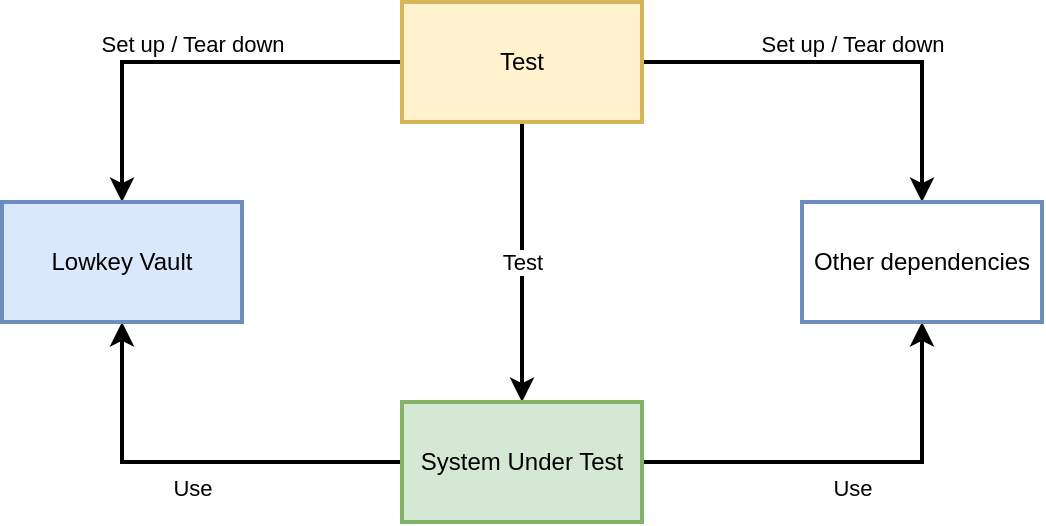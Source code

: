 <mxfile version="13.9.9" type="device" pages="2"><diagram id="pdpwnQvMR_QOl8mFBGsl" name="Test-components"><mxGraphModel dx="1086" dy="816" grid="1" gridSize="10" guides="1" tooltips="1" connect="1" arrows="1" fold="1" page="1" pageScale="1" pageWidth="850" pageHeight="1100" math="0" shadow="0"><root><mxCell id="0"/><mxCell id="1" parent="0"/><mxCell id="6WECh4pzDzh6M1U5N9Bo-5" value="Set up / Tear down" style="edgeStyle=orthogonalEdgeStyle;rounded=0;orthogonalLoop=1;jettySize=auto;html=1;labelPosition=center;verticalLabelPosition=top;align=center;verticalAlign=bottom;strokeWidth=2;" parent="1" source="6WECh4pzDzh6M1U5N9Bo-1" target="6WECh4pzDzh6M1U5N9Bo-3" edge="1"><mxGeometry relative="1" as="geometry"/></mxCell><mxCell id="6WECh4pzDzh6M1U5N9Bo-6" value="Set up / Tear down" style="edgeStyle=orthogonalEdgeStyle;rounded=0;orthogonalLoop=1;jettySize=auto;html=1;labelPosition=center;verticalLabelPosition=top;align=center;verticalAlign=bottom;strokeWidth=2;" parent="1" source="6WECh4pzDzh6M1U5N9Bo-1" target="6WECh4pzDzh6M1U5N9Bo-4" edge="1"><mxGeometry relative="1" as="geometry"/></mxCell><mxCell id="6WECh4pzDzh6M1U5N9Bo-9" value="Test" style="edgeStyle=orthogonalEdgeStyle;rounded=0;orthogonalLoop=1;jettySize=auto;html=1;exitX=0.5;exitY=1;exitDx=0;exitDy=0;entryX=0.5;entryY=0;entryDx=0;entryDy=0;strokeWidth=2;" parent="1" source="6WECh4pzDzh6M1U5N9Bo-1" target="6WECh4pzDzh6M1U5N9Bo-2" edge="1"><mxGeometry relative="1" as="geometry"/></mxCell><mxCell id="6WECh4pzDzh6M1U5N9Bo-1" value="Test" style="rounded=0;whiteSpace=wrap;html=1;fillColor=#fff2cc;strokeColor=#d6b656;strokeWidth=2;" parent="1" vertex="1"><mxGeometry x="400" y="160" width="120" height="60" as="geometry"/></mxCell><mxCell id="6WECh4pzDzh6M1U5N9Bo-7" value="Use" style="edgeStyle=orthogonalEdgeStyle;rounded=0;orthogonalLoop=1;jettySize=auto;html=1;exitX=0;exitY=0.5;exitDx=0;exitDy=0;entryX=0.5;entryY=1;entryDx=0;entryDy=0;labelPosition=center;verticalLabelPosition=bottom;align=center;verticalAlign=top;strokeWidth=2;" parent="1" source="6WECh4pzDzh6M1U5N9Bo-2" target="6WECh4pzDzh6M1U5N9Bo-3" edge="1"><mxGeometry relative="1" as="geometry"/></mxCell><mxCell id="6WECh4pzDzh6M1U5N9Bo-8" value="Use" style="edgeStyle=orthogonalEdgeStyle;rounded=0;orthogonalLoop=1;jettySize=auto;html=1;exitX=1;exitY=0.5;exitDx=0;exitDy=0;entryX=0.5;entryY=1;entryDx=0;entryDy=0;labelPosition=center;verticalLabelPosition=bottom;align=center;verticalAlign=top;strokeWidth=2;" parent="1" source="6WECh4pzDzh6M1U5N9Bo-2" target="6WECh4pzDzh6M1U5N9Bo-4" edge="1"><mxGeometry relative="1" as="geometry"/></mxCell><mxCell id="6WECh4pzDzh6M1U5N9Bo-2" value="System Under Test" style="rounded=0;whiteSpace=wrap;html=1;fillColor=#d5e8d4;strokeColor=#82b366;strokeWidth=2;" parent="1" vertex="1"><mxGeometry x="400" y="360" width="120" height="60" as="geometry"/></mxCell><mxCell id="6WECh4pzDzh6M1U5N9Bo-3" value="Lowkey Vault" style="rounded=0;whiteSpace=wrap;html=1;fillColor=#dae8fc;strokeColor=#6c8ebf;strokeWidth=2;" parent="1" vertex="1"><mxGeometry x="200" y="260" width="120" height="60" as="geometry"/></mxCell><mxCell id="6WECh4pzDzh6M1U5N9Bo-4" value="Other dependencies" style="rounded=0;whiteSpace=wrap;html=1;strokeColor=#6c8ebf;fillColor=#FFFFFF;strokeWidth=2;" parent="1" vertex="1"><mxGeometry x="600" y="260" width="120" height="60" as="geometry"/></mxCell></root></mxGraphModel></diagram><diagram id="VXF6voQBgiA1uuR1PEu8" name="Classes"><mxGraphModel dx="1936" dy="1916" grid="1" gridSize="10" guides="1" tooltips="1" connect="1" arrows="1" fold="1" page="1" pageScale="1" pageWidth="850" pageHeight="1100" math="0" shadow="0"><root><mxCell id="6bAFUxyPQKL7cPSSchZI-0"/><mxCell id="6bAFUxyPQKL7cPSSchZI-1" parent="6bAFUxyPQKL7cPSSchZI-0"/><mxCell id="SvXKUbzcDxlPWNMW-9Xq-18" value="" style="rounded=0;whiteSpace=wrap;html=1;fontColor=#222222;strokeColor=none;" parent="6bAFUxyPQKL7cPSSchZI-1" vertex="1"><mxGeometry x="-120" y="-280" width="1140" height="1760" as="geometry"/></mxCell><mxCell id="6bAFUxyPQKL7cPSSchZI-23" value="&lt;p style=&quot;margin: 0px ; margin-top: 4px ; text-align: center&quot;&gt;&lt;b&gt;VaultService&lt;/b&gt;&lt;/p&gt;&lt;hr size=&quot;1&quot;&gt;&lt;div style=&quot;height: 2px&quot;&gt;&lt;/div&gt;" style="verticalAlign=top;align=left;overflow=fill;fontSize=12;fontFamily=Helvetica;html=1;strokeWidth=2;fillColor=#FFFFFF;strokeColor=#222222;fontColor=#222222;" parent="6bAFUxyPQKL7cPSSchZI-1" vertex="1"><mxGeometry x="350" y="550" width="195" height="60" as="geometry"/></mxCell><mxCell id="6bAFUxyPQKL7cPSSchZI-29" value="1" style="edgeStyle=orthogonalEdgeStyle;rounded=0;orthogonalLoop=1;jettySize=auto;html=1;exitX=0.25;exitY=1;exitDx=0;exitDy=0;strokeWidth=2;startArrow=diamondThin;startFill=1;endArrow=none;endFill=0;labelPosition=right;verticalLabelPosition=top;align=left;verticalAlign=bottom;strokeColor=#222222;fontColor=#222222;" parent="6bAFUxyPQKL7cPSSchZI-1" source="6bAFUxyPQKL7cPSSchZI-24" target="6bAFUxyPQKL7cPSSchZI-26" edge="1"><mxGeometry x="1" relative="1" as="geometry"><mxPoint as="offset"/></mxGeometry></mxCell><mxCell id="6bAFUxyPQKL7cPSSchZI-24" value="&lt;p style=&quot;margin: 0px ; margin-top: 4px ; text-align: center&quot;&gt;&lt;b&gt;VaultFake&lt;/b&gt;&lt;/p&gt;&lt;hr size=&quot;1&quot;&gt;&lt;div style=&quot;height: 2px&quot;&gt;&lt;/div&gt;" style="verticalAlign=top;align=left;overflow=fill;fontSize=12;fontFamily=Helvetica;html=1;strokeWidth=2;fillColor=#FFFFFF;strokeColor=#222222;fontColor=#222222;" parent="6bAFUxyPQKL7cPSSchZI-1" vertex="1"><mxGeometry x="350" y="670" width="195" height="60" as="geometry"/></mxCell><mxCell id="6bAFUxyPQKL7cPSSchZI-25" value="&lt;p style=&quot;margin: 0px ; margin-top: 4px ; text-align: center&quot;&gt;&lt;b&gt;SecretVaultFake&lt;/b&gt;&lt;/p&gt;&lt;hr size=&quot;1&quot;&gt;&lt;div style=&quot;height: 2px&quot;&gt;&lt;/div&gt;" style="verticalAlign=top;align=left;overflow=fill;fontSize=12;fontFamily=Helvetica;html=1;strokeWidth=2;fillColor=#FFFFFF;strokeColor=#222222;fontColor=#222222;" parent="6bAFUxyPQKL7cPSSchZI-1" vertex="1"><mxGeometry x="350" y="790" width="195" height="60" as="geometry"/></mxCell><mxCell id="6bAFUxyPQKL7cPSSchZI-32" style="edgeStyle=orthogonalEdgeStyle;rounded=0;orthogonalLoop=1;jettySize=auto;html=1;exitX=0.5;exitY=1;exitDx=0;exitDy=0;entryX=0.25;entryY=0;entryDx=0;entryDy=0;startArrow=none;startFill=0;endArrow=block;endFill=0;strokeWidth=2;strokeColor=#222222;fontColor=#222222;" parent="6bAFUxyPQKL7cPSSchZI-1" source="6bAFUxyPQKL7cPSSchZI-26" target="6bAFUxyPQKL7cPSSchZI-27" edge="1"><mxGeometry relative="1" as="geometry"/></mxCell><mxCell id="6bAFUxyPQKL7cPSSchZI-26" value="&lt;p style=&quot;margin: 0px ; margin-top: 4px ; text-align: center&quot;&gt;&lt;b&gt;KeyVaultFake&lt;/b&gt;&lt;/p&gt;&lt;hr size=&quot;1&quot;&gt;&lt;div style=&quot;height: 2px&quot;&gt;&lt;/div&gt;" style="verticalAlign=top;align=left;overflow=fill;fontSize=12;fontFamily=Helvetica;html=1;strokeWidth=2;fillColor=#FFFFFF;strokeColor=#222222;fontColor=#222222;" parent="6bAFUxyPQKL7cPSSchZI-1" vertex="1"><mxGeometry x="120" y="790" width="195" height="60" as="geometry"/></mxCell><mxCell id="6bAFUxyPQKL7cPSSchZI-36" value="2" style="edgeStyle=orthogonalEdgeStyle;rounded=0;orthogonalLoop=1;jettySize=auto;html=1;entryX=0.5;entryY=0;entryDx=0;entryDy=0;startArrow=diamondThin;startFill=1;endArrow=none;endFill=0;strokeWidth=2;labelPosition=right;verticalLabelPosition=top;align=left;verticalAlign=bottom;strokeColor=#222222;fontColor=#222222;" parent="6bAFUxyPQKL7cPSSchZI-1" source="6bAFUxyPQKL7cPSSchZI-27" target="6bAFUxyPQKL7cPSSchZI-35" edge="1"><mxGeometry x="1" relative="1" as="geometry"><mxPoint as="offset"/></mxGeometry></mxCell><mxCell id="6bAFUxyPQKL7cPSSchZI-27" value="&lt;p style=&quot;margin: 0px ; margin-top: 4px ; text-align: center&quot;&gt;&lt;b&gt;BaseVaultFake&lt;/b&gt;&lt;/p&gt;&lt;hr size=&quot;1&quot;&gt;&lt;div style=&quot;height: 2px&quot;&gt;&lt;/div&gt;" style="verticalAlign=top;align=left;overflow=fill;fontSize=12;fontFamily=Helvetica;html=1;strokeWidth=2;fillColor=#FFFFFF;strokeColor=#222222;fontColor=#222222;" parent="6bAFUxyPQKL7cPSSchZI-1" vertex="1"><mxGeometry x="350" y="910" width="195" height="60" as="geometry"/></mxCell><mxCell id="6bAFUxyPQKL7cPSSchZI-28" value="&lt;p style=&quot;margin: 0px ; margin-top: 4px ; text-align: center&quot;&gt;&lt;b&gt;CertificateVaultFake&lt;/b&gt;&lt;/p&gt;&lt;hr size=&quot;1&quot;&gt;&lt;div style=&quot;height: 2px&quot;&gt;&lt;/div&gt;" style="verticalAlign=top;align=left;overflow=fill;fontSize=12;fontFamily=Helvetica;html=1;strokeWidth=2;strokeColor=#222222;fontColor=#222222;" parent="6bAFUxyPQKL7cPSSchZI-1" vertex="1"><mxGeometry x="580" y="790" width="195" height="60" as="geometry"/></mxCell><mxCell id="6bAFUxyPQKL7cPSSchZI-30" value="1" style="edgeStyle=orthogonalEdgeStyle;rounded=0;orthogonalLoop=1;jettySize=auto;html=1;exitX=0.5;exitY=1;exitDx=0;exitDy=0;strokeWidth=2;startArrow=diamondThin;startFill=1;endArrow=none;endFill=0;labelPosition=right;verticalLabelPosition=top;align=left;verticalAlign=bottom;entryX=0.5;entryY=0;entryDx=0;entryDy=0;strokeColor=#222222;fontColor=#222222;" parent="6bAFUxyPQKL7cPSSchZI-1" source="6bAFUxyPQKL7cPSSchZI-24" target="6bAFUxyPQKL7cPSSchZI-25" edge="1"><mxGeometry x="1" relative="1" as="geometry"><mxPoint x="408.75" y="740" as="sourcePoint"/><mxPoint x="227.483" y="800" as="targetPoint"/><mxPoint as="offset"/></mxGeometry></mxCell><mxCell id="6bAFUxyPQKL7cPSSchZI-31" value="1" style="edgeStyle=orthogonalEdgeStyle;rounded=0;orthogonalLoop=1;jettySize=auto;html=1;exitX=0.75;exitY=1;exitDx=0;exitDy=0;strokeWidth=2;startArrow=diamondThin;startFill=1;endArrow=none;endFill=0;labelPosition=right;verticalLabelPosition=top;align=left;verticalAlign=bottom;entryX=0.5;entryY=0;entryDx=0;entryDy=0;strokeColor=#222222;fontColor=#222222;" parent="6bAFUxyPQKL7cPSSchZI-1" source="6bAFUxyPQKL7cPSSchZI-24" target="6bAFUxyPQKL7cPSSchZI-28" edge="1"><mxGeometry x="1" relative="1" as="geometry"><mxPoint x="457.5" y="740" as="sourcePoint"/><mxPoint x="457.5" y="800" as="targetPoint"/><mxPoint as="offset"/></mxGeometry></mxCell><mxCell id="6bAFUxyPQKL7cPSSchZI-33" style="edgeStyle=orthogonalEdgeStyle;rounded=0;orthogonalLoop=1;jettySize=auto;html=1;exitX=0.5;exitY=1;exitDx=0;exitDy=0;entryX=0.5;entryY=0;entryDx=0;entryDy=0;startArrow=none;startFill=0;endArrow=block;endFill=0;strokeWidth=2;strokeColor=#222222;fontColor=#222222;" parent="6bAFUxyPQKL7cPSSchZI-1" source="6bAFUxyPQKL7cPSSchZI-25" target="6bAFUxyPQKL7cPSSchZI-27" edge="1"><mxGeometry relative="1" as="geometry"><mxPoint x="227.5" y="860" as="sourcePoint"/><mxPoint x="408.75" y="920" as="targetPoint"/></mxGeometry></mxCell><mxCell id="6bAFUxyPQKL7cPSSchZI-34" style="edgeStyle=orthogonalEdgeStyle;rounded=0;orthogonalLoop=1;jettySize=auto;html=1;exitX=0.5;exitY=1;exitDx=0;exitDy=0;entryX=0.75;entryY=0;entryDx=0;entryDy=0;startArrow=none;startFill=0;endArrow=block;endFill=0;strokeWidth=2;strokeColor=#222222;fontColor=#222222;" parent="6bAFUxyPQKL7cPSSchZI-1" source="6bAFUxyPQKL7cPSSchZI-28" target="6bAFUxyPQKL7cPSSchZI-27" edge="1"><mxGeometry relative="1" as="geometry"><mxPoint x="457.5" y="860" as="sourcePoint"/><mxPoint x="457.5" y="920" as="targetPoint"/></mxGeometry></mxCell><mxCell id="6bAFUxyPQKL7cPSSchZI-35" value="&lt;p style=&quot;margin: 0px ; margin-top: 4px ; text-align: center&quot;&gt;&lt;b&gt;VersionedEntityMultiMap&lt;/b&gt;&lt;/p&gt;&lt;hr size=&quot;1&quot;&gt;&lt;div style=&quot;height: 2px&quot;&gt;&lt;/div&gt;" style="verticalAlign=top;align=left;overflow=fill;fontSize=12;fontFamily=Helvetica;html=1;strokeWidth=2;fillColor=#FFFFFF;strokeColor=#222222;fontColor=#222222;" parent="6bAFUxyPQKL7cPSSchZI-1" vertex="1"><mxGeometry x="350" y="1030" width="195" height="60" as="geometry"/></mxCell><mxCell id="6bAFUxyPQKL7cPSSchZI-37" value="0..*" style="edgeStyle=orthogonalEdgeStyle;rounded=0;orthogonalLoop=1;jettySize=auto;html=1;exitX=0.5;exitY=1;exitDx=0;exitDy=0;strokeWidth=2;startArrow=diamondThin;startFill=1;endArrow=none;endFill=0;labelPosition=right;verticalLabelPosition=top;align=left;verticalAlign=bottom;entryX=0.5;entryY=0;entryDx=0;entryDy=0;strokeColor=#222222;fontColor=#222222;" parent="6bAFUxyPQKL7cPSSchZI-1" source="6bAFUxyPQKL7cPSSchZI-23" target="6bAFUxyPQKL7cPSSchZI-24" edge="1"><mxGeometry x="1" relative="1" as="geometry"><mxPoint x="408.75" y="740" as="sourcePoint"/><mxPoint x="420" y="660" as="targetPoint"/><mxPoint as="offset"/></mxGeometry></mxCell><mxCell id="6bAFUxyPQKL7cPSSchZI-38" value="&lt;p style=&quot;margin: 0px ; margin-top: 4px ; text-align: center&quot;&gt;&lt;b&gt;KeyVaultBaseEntity&lt;/b&gt;&lt;/p&gt;&lt;hr size=&quot;1&quot;&gt;&lt;div style=&quot;height: 2px&quot;&gt;&lt;/div&gt;" style="verticalAlign=top;align=left;overflow=fill;fontSize=12;fontFamily=Helvetica;html=1;strokeWidth=2;fillColor=#FFFFFF;strokeColor=#222222;fontColor=#222222;" parent="6bAFUxyPQKL7cPSSchZI-1" vertex="1"><mxGeometry x="350" y="1150" width="195" height="60" as="geometry"/></mxCell><mxCell id="6bAFUxyPQKL7cPSSchZI-39" value="0..*" style="edgeStyle=orthogonalEdgeStyle;rounded=0;orthogonalLoop=1;jettySize=auto;html=1;entryX=0.5;entryY=0;entryDx=0;entryDy=0;startArrow=diamondThin;startFill=1;endArrow=none;endFill=0;strokeWidth=2;labelPosition=right;verticalLabelPosition=top;align=left;verticalAlign=bottom;exitX=0.5;exitY=1;exitDx=0;exitDy=0;strokeColor=#222222;fontColor=#222222;" parent="6bAFUxyPQKL7cPSSchZI-1" source="6bAFUxyPQKL7cPSSchZI-35" target="6bAFUxyPQKL7cPSSchZI-38" edge="1"><mxGeometry x="1" relative="1" as="geometry"><mxPoint x="457.5" y="980" as="sourcePoint"/><mxPoint x="457.5" y="1040" as="targetPoint"/><mxPoint as="offset"/></mxGeometry></mxCell><mxCell id="6bAFUxyPQKL7cPSSchZI-40" value="&lt;p style=&quot;margin: 0px ; margin-top: 4px ; text-align: center&quot;&gt;&lt;b&gt;KeyVaultSecretEntity&lt;/b&gt;&lt;/p&gt;&lt;hr size=&quot;1&quot;&gt;&lt;div style=&quot;height: 2px&quot;&gt;&lt;/div&gt;" style="verticalAlign=top;align=left;overflow=fill;fontSize=12;fontFamily=Helvetica;html=1;strokeWidth=2;fillColor=#FFFFFF;strokeColor=#222222;fontColor=#222222;" parent="6bAFUxyPQKL7cPSSchZI-1" vertex="1"><mxGeometry x="-110" y="1270" width="195" height="60" as="geometry"/></mxCell><mxCell id="6bAFUxyPQKL7cPSSchZI-41" value="&lt;p style=&quot;margin: 0px ; margin-top: 4px ; text-align: center&quot;&gt;&lt;b&gt;KeyVaultKeyEntity&lt;/b&gt;&lt;/p&gt;&lt;hr size=&quot;1&quot;&gt;&lt;div style=&quot;height: 2px&quot;&gt;&lt;/div&gt;" style="verticalAlign=top;align=left;overflow=fill;fontSize=12;fontFamily=Helvetica;html=1;strokeWidth=2;fillColor=#FFFFFF;strokeColor=#222222;fontColor=#222222;" parent="6bAFUxyPQKL7cPSSchZI-1" vertex="1"><mxGeometry x="350" y="1270" width="195" height="60" as="geometry"/></mxCell><mxCell id="6bAFUxyPQKL7cPSSchZI-42" value="&lt;p style=&quot;margin: 0px ; margin-top: 4px ; text-align: center&quot;&gt;&lt;b&gt;KeyVaultCertificateEntity&lt;/b&gt;&lt;/p&gt;&lt;hr size=&quot;1&quot;&gt;&lt;div style=&quot;height: 2px&quot;&gt;&lt;/div&gt;" style="verticalAlign=top;align=left;overflow=fill;fontSize=12;fontFamily=Helvetica;html=1;strokeWidth=2;strokeColor=#222222;fontColor=#222222;" parent="6bAFUxyPQKL7cPSSchZI-1" vertex="1"><mxGeometry x="810" y="1270" width="195" height="60" as="geometry"/></mxCell><mxCell id="6bAFUxyPQKL7cPSSchZI-43" value="&lt;p style=&quot;margin: 0px ; margin-top: 4px ; text-align: center&quot;&gt;&lt;b&gt;AesKeyVaultKeyEntity&lt;/b&gt;&lt;/p&gt;&lt;hr size=&quot;1&quot;&gt;&lt;div style=&quot;height: 2px&quot;&gt;&lt;/div&gt;" style="verticalAlign=top;align=left;overflow=fill;fontSize=12;fontFamily=Helvetica;html=1;strokeWidth=2;fillColor=#FFFFFF;strokeColor=#222222;fontColor=#222222;" parent="6bAFUxyPQKL7cPSSchZI-1" vertex="1"><mxGeometry x="120" y="1400" width="195" height="60" as="geometry"/></mxCell><mxCell id="6bAFUxyPQKL7cPSSchZI-44" value="&lt;p style=&quot;margin: 0px ; margin-top: 4px ; text-align: center&quot;&gt;&lt;b&gt;EcKeyVaultKeyEntity&lt;/b&gt;&lt;/p&gt;&lt;hr size=&quot;1&quot;&gt;&lt;div style=&quot;height: 2px&quot;&gt;&lt;/div&gt;" style="verticalAlign=top;align=left;overflow=fill;fontSize=12;fontFamily=Helvetica;html=1;strokeWidth=2;fillColor=#FFFFFF;strokeColor=#222222;fontColor=#222222;" parent="6bAFUxyPQKL7cPSSchZI-1" vertex="1"><mxGeometry x="350" y="1400" width="195" height="60" as="geometry"/></mxCell><mxCell id="6bAFUxyPQKL7cPSSchZI-45" value="&lt;p style=&quot;margin: 0px ; margin-top: 4px ; text-align: center&quot;&gt;&lt;b&gt;RsaKeyVaultKeyEntity&lt;/b&gt;&lt;/p&gt;&lt;hr size=&quot;1&quot;&gt;&lt;div style=&quot;height: 2px&quot;&gt;&lt;/div&gt;" style="verticalAlign=top;align=left;overflow=fill;fontSize=12;fontFamily=Helvetica;html=1;strokeWidth=2;fillColor=#FFFFFF;strokeColor=#222222;fontColor=#222222;" parent="6bAFUxyPQKL7cPSSchZI-1" vertex="1"><mxGeometry x="580" y="1400" width="195" height="60" as="geometry"/></mxCell><mxCell id="6bAFUxyPQKL7cPSSchZI-46" style="edgeStyle=orthogonalEdgeStyle;rounded=0;orthogonalLoop=1;jettySize=auto;html=1;exitX=0.5;exitY=0;exitDx=0;exitDy=0;entryX=0.25;entryY=1;entryDx=0;entryDy=0;startArrow=none;startFill=0;endArrow=block;endFill=0;strokeWidth=2;strokeColor=#222222;fontColor=#222222;" parent="6bAFUxyPQKL7cPSSchZI-1" source="6bAFUxyPQKL7cPSSchZI-43" target="6bAFUxyPQKL7cPSSchZI-41" edge="1"><mxGeometry relative="1" as="geometry"><mxPoint x="227.5" y="860" as="sourcePoint"/><mxPoint x="408.75" y="920" as="targetPoint"/></mxGeometry></mxCell><mxCell id="6bAFUxyPQKL7cPSSchZI-47" style="edgeStyle=orthogonalEdgeStyle;rounded=0;orthogonalLoop=1;jettySize=auto;html=1;exitX=0.5;exitY=0;exitDx=0;exitDy=0;entryX=0.5;entryY=1;entryDx=0;entryDy=0;startArrow=none;startFill=0;endArrow=block;endFill=0;strokeWidth=2;strokeColor=#222222;fontColor=#222222;" parent="6bAFUxyPQKL7cPSSchZI-1" source="6bAFUxyPQKL7cPSSchZI-44" target="6bAFUxyPQKL7cPSSchZI-41" edge="1"><mxGeometry relative="1" as="geometry"><mxPoint x="227.5" y="1410" as="sourcePoint"/><mxPoint x="408.75" y="1340" as="targetPoint"/></mxGeometry></mxCell><mxCell id="6bAFUxyPQKL7cPSSchZI-48" style="edgeStyle=orthogonalEdgeStyle;rounded=0;orthogonalLoop=1;jettySize=auto;html=1;exitX=0.5;exitY=0;exitDx=0;exitDy=0;entryX=0.75;entryY=1;entryDx=0;entryDy=0;startArrow=none;startFill=0;endArrow=block;endFill=0;strokeWidth=2;strokeColor=#222222;fontColor=#222222;" parent="6bAFUxyPQKL7cPSSchZI-1" source="6bAFUxyPQKL7cPSSchZI-45" target="6bAFUxyPQKL7cPSSchZI-41" edge="1"><mxGeometry relative="1" as="geometry"><mxPoint x="457.5" y="1410" as="sourcePoint"/><mxPoint x="457.5" y="1340" as="targetPoint"/></mxGeometry></mxCell><mxCell id="6bAFUxyPQKL7cPSSchZI-49" style="edgeStyle=orthogonalEdgeStyle;rounded=0;orthogonalLoop=1;jettySize=auto;html=1;startArrow=none;startFill=0;endArrow=block;endFill=0;strokeWidth=2;exitX=0.5;exitY=0;exitDx=0;exitDy=0;strokeColor=#222222;fontColor=#222222;" parent="6bAFUxyPQKL7cPSSchZI-1" source="6bAFUxyPQKL7cPSSchZI-41" target="6bAFUxyPQKL7cPSSchZI-38" edge="1"><mxGeometry relative="1" as="geometry"><mxPoint x="480" y="1250" as="sourcePoint"/><mxPoint x="506.25" y="1340" as="targetPoint"/></mxGeometry></mxCell><mxCell id="6bAFUxyPQKL7cPSSchZI-50" style="edgeStyle=orthogonalEdgeStyle;rounded=0;orthogonalLoop=1;jettySize=auto;html=1;startArrow=none;startFill=0;endArrow=block;endFill=0;strokeWidth=2;exitX=0.5;exitY=0;exitDx=0;exitDy=0;entryX=0.75;entryY=1;entryDx=0;entryDy=0;strokeColor=#222222;fontColor=#222222;" parent="6bAFUxyPQKL7cPSSchZI-1" source="6bAFUxyPQKL7cPSSchZI-42" target="6bAFUxyPQKL7cPSSchZI-38" edge="1"><mxGeometry relative="1" as="geometry"><mxPoint x="457.5" y="1280.0" as="sourcePoint"/><mxPoint x="457.5" y="1220.0" as="targetPoint"/></mxGeometry></mxCell><mxCell id="6bAFUxyPQKL7cPSSchZI-51" style="edgeStyle=orthogonalEdgeStyle;rounded=0;orthogonalLoop=1;jettySize=auto;html=1;startArrow=none;startFill=0;endArrow=block;endFill=0;strokeWidth=2;exitX=0.5;exitY=0;exitDx=0;exitDy=0;entryX=0.25;entryY=1;entryDx=0;entryDy=0;strokeColor=#222222;fontColor=#222222;" parent="6bAFUxyPQKL7cPSSchZI-1" source="6bAFUxyPQKL7cPSSchZI-40" target="6bAFUxyPQKL7cPSSchZI-38" edge="1"><mxGeometry relative="1" as="geometry"><mxPoint x="457.5" y="1280.0" as="sourcePoint"/><mxPoint x="457.5" y="1220.0" as="targetPoint"/></mxGeometry></mxCell><mxCell id="6bAFUxyPQKL7cPSSchZI-59" style="edgeStyle=orthogonalEdgeStyle;rounded=0;orthogonalLoop=1;jettySize=auto;html=1;exitX=0.5;exitY=1;exitDx=0;exitDy=0;exitPerimeter=0;entryX=0.75;entryY=0;entryDx=0;entryDy=0;startArrow=none;startFill=0;endArrow=open;endFill=0;strokeWidth=2;dashed=1;strokeColor=#222222;fontColor=#222222;" parent="6bAFUxyPQKL7cPSSchZI-1" source="6bAFUxyPQKL7cPSSchZI-54" target="6bAFUxyPQKL7cPSSchZI-23" edge="1"><mxGeometry relative="1" as="geometry"/></mxCell><mxCell id="6bAFUxyPQKL7cPSSchZI-60" style="edgeStyle=orthogonalEdgeStyle;rounded=0;orthogonalLoop=1;jettySize=auto;html=1;exitX=0.5;exitY=1;exitDx=0;exitDy=0;entryX=0.25;entryY=0;entryDx=0;entryDy=0;startArrow=none;startFill=0;endArrow=open;endFill=0;strokeWidth=2;dashed=1;exitPerimeter=0;strokeColor=#222222;fontColor=#222222;" parent="6bAFUxyPQKL7cPSSchZI-1" source="6bAFUxyPQKL7cPSSchZI-61" target="6bAFUxyPQKL7cPSSchZI-23" edge="1"><mxGeometry relative="1" as="geometry"><mxPoint x="457.5" y="470.0" as="sourcePoint"/><mxPoint x="457.5" y="560.0" as="targetPoint"/><Array as="points"><mxPoint x="34" y="510"/><mxPoint x="399" y="510"/></Array></mxGeometry></mxCell><mxCell id="6bAFUxyPQKL7cPSSchZI-62" value="" style="group;fontColor=#222222;" parent="6bAFUxyPQKL7cPSSchZI-1" vertex="1" connectable="0"><mxGeometry x="196.25" y="100" width="800" height="370" as="geometry"/></mxCell><mxCell id="6bAFUxyPQKL7cPSSchZI-54" value="Common Controllers" style="shape=folder;fontStyle=1;tabWidth=154;tabHeight=30;tabPosition=left;html=1;boundedLbl=1;labelInHeader=1;strokeWidth=2;fillColor=#FFFFFF;strokeColor=#222222;fontColor=#222222;" parent="6bAFUxyPQKL7cPSSchZI-62" vertex="1"><mxGeometry width="800" height="370" as="geometry"/></mxCell><mxCell id="6bAFUxyPQKL7cPSSchZI-56" value="Secret controllers" style="shape=folder;fontStyle=1;tabWidth=130;tabHeight=30;tabPosition=left;html=1;boundedLbl=1;labelInHeader=1;strokeWidth=2;fillColor=#FFFFFF;strokeColor=#222222;fontColor=#222222;" parent="6bAFUxyPQKL7cPSSchZI-62" vertex="1"><mxGeometry x="20" y="50" width="240" height="300" as="geometry"/></mxCell><mxCell id="6bAFUxyPQKL7cPSSchZI-57" value="Key controllers" style="shape=folder;fontStyle=1;tabWidth=110;tabHeight=30;tabPosition=left;html=1;boundedLbl=1;labelInHeader=1;strokeWidth=2;fillColor=#FFFFFF;strokeColor=#222222;fontColor=#222222;" parent="6bAFUxyPQKL7cPSSchZI-62" vertex="1"><mxGeometry x="280" y="50" width="240" height="300" as="geometry"/></mxCell><mxCell id="6bAFUxyPQKL7cPSSchZI-58" value="Certificate controllers" style="shape=folder;fontStyle=1;tabWidth=150;tabHeight=30;tabPosition=left;html=1;boundedLbl=1;labelInHeader=1;strokeWidth=2;strokeColor=#222222;fontColor=#222222;" parent="6bAFUxyPQKL7cPSSchZI-62" vertex="1"><mxGeometry x="540" y="50" width="240" height="300" as="geometry"/></mxCell><mxCell id="6bAFUxyPQKL7cPSSchZI-21" value="&lt;p style=&quot;margin: 0px ; margin-top: 4px ; text-align: center&quot;&gt;&lt;b&gt;CommonSecretController&lt;/b&gt;&lt;/p&gt;&lt;hr size=&quot;1&quot;&gt;&lt;div style=&quot;height: 2px&quot;&gt;&lt;/div&gt;" style="verticalAlign=top;align=left;overflow=fill;fontSize=12;fontFamily=Helvetica;html=1;strokeWidth=2;fillColor=#FFFFFF;strokeColor=#222222;fontColor=#222222;" parent="6bAFUxyPQKL7cPSSchZI-62" vertex="1"><mxGeometry x="42.5" y="110" width="195" height="60" as="geometry"/></mxCell><mxCell id="6bAFUxyPQKL7cPSSchZI-22" value="&lt;p style=&quot;margin: 0px ; margin-top: 4px ; text-align: center&quot;&gt;&lt;b&gt;CommonSecretBackup&lt;br&gt;RestoreController&lt;/b&gt;&lt;/p&gt;&lt;hr size=&quot;1&quot;&gt;&lt;div style=&quot;height: 2px&quot;&gt;&lt;/div&gt;" style="verticalAlign=top;align=left;overflow=fill;fontSize=12;fontFamily=Helvetica;html=1;strokeWidth=2;fillColor=#FFFFFF;strokeColor=#222222;fontColor=#222222;" parent="6bAFUxyPQKL7cPSSchZI-62" vertex="1"><mxGeometry x="42.5" y="190" width="195" height="60" as="geometry"/></mxCell><mxCell id="6bAFUxyPQKL7cPSSchZI-18" value="&lt;p style=&quot;margin: 0px ; margin-top: 4px ; text-align: center&quot;&gt;&lt;b&gt;CommonKeyController&lt;/b&gt;&lt;/p&gt;&lt;hr size=&quot;1&quot;&gt;&lt;div style=&quot;height: 2px&quot;&gt;&lt;/div&gt;" style="verticalAlign=top;align=left;overflow=fill;fontSize=12;fontFamily=Helvetica;html=1;strokeWidth=2;fillColor=#FFFFFF;strokeColor=#222222;fontColor=#222222;" parent="6bAFUxyPQKL7cPSSchZI-62" vertex="1"><mxGeometry x="302.5" y="110" width="195" height="60" as="geometry"/></mxCell><mxCell id="6bAFUxyPQKL7cPSSchZI-19" value="&lt;p style=&quot;margin: 0px ; margin-top: 4px ; text-align: center&quot;&gt;&lt;b&gt;CommonKeyCryptoController&lt;/b&gt;&lt;/p&gt;&lt;hr size=&quot;1&quot;&gt;&lt;div style=&quot;height: 2px&quot;&gt;&lt;/div&gt;" style="verticalAlign=top;align=left;overflow=fill;fontSize=12;fontFamily=Helvetica;html=1;strokeWidth=2;fillColor=#FFFFFF;strokeColor=#222222;fontColor=#222222;" parent="6bAFUxyPQKL7cPSSchZI-62" vertex="1"><mxGeometry x="302.5" y="190" width="195" height="60" as="geometry"/></mxCell><mxCell id="6bAFUxyPQKL7cPSSchZI-20" value="&lt;p style=&quot;margin: 0px ; margin-top: 4px ; text-align: center&quot;&gt;&lt;b&gt;CommonKeyBackup&lt;br&gt;RestoreController&lt;/b&gt;&lt;/p&gt;&lt;hr size=&quot;1&quot;&gt;&lt;div style=&quot;height: 2px&quot;&gt;&lt;/div&gt;" style="verticalAlign=top;align=left;overflow=fill;fontSize=12;fontFamily=Helvetica;html=1;strokeWidth=2;fillColor=#FFFFFF;strokeColor=#222222;fontColor=#222222;" parent="6bAFUxyPQKL7cPSSchZI-62" vertex="1"><mxGeometry x="302.5" y="270" width="195" height="60" as="geometry"/></mxCell><mxCell id="6bAFUxyPQKL7cPSSchZI-52" value="&lt;p style=&quot;margin: 0px ; margin-top: 4px ; text-align: center&quot;&gt;&lt;b&gt;CommonCertificateController&lt;/b&gt;&lt;/p&gt;&lt;hr size=&quot;1&quot;&gt;&lt;div style=&quot;height: 2px&quot;&gt;&lt;/div&gt;" style="verticalAlign=top;align=left;overflow=fill;fontSize=12;fontFamily=Helvetica;html=1;strokeWidth=2;strokeColor=#222222;fontColor=#222222;" parent="6bAFUxyPQKL7cPSSchZI-62" vertex="1"><mxGeometry x="562.5" y="110" width="195" height="60" as="geometry"/></mxCell><mxCell id="6bAFUxyPQKL7cPSSchZI-53" value="&lt;p style=&quot;margin: 0px ; margin-top: 4px ; text-align: center&quot;&gt;&lt;b&gt;CommonCertificateBackup&lt;br&gt;RestoreController&lt;/b&gt;&lt;/p&gt;&lt;hr size=&quot;1&quot;&gt;&lt;div style=&quot;height: 2px&quot;&gt;&lt;/div&gt;" style="verticalAlign=top;align=left;overflow=fill;fontSize=12;fontFamily=Helvetica;html=1;strokeWidth=2;strokeColor=#222222;fontColor=#222222;" parent="6bAFUxyPQKL7cPSSchZI-62" vertex="1"><mxGeometry x="562.5" y="190" width="195" height="60" as="geometry"/></mxCell><mxCell id="6bAFUxyPQKL7cPSSchZI-63" value="" style="group;fontColor=#222222;" parent="6bAFUxyPQKL7cPSSchZI-1" vertex="1" connectable="0"><mxGeometry x="-101.25" y="100" width="270" height="370" as="geometry"/></mxCell><mxCell id="6bAFUxyPQKL7cPSSchZI-61" value="Lowkey Vault API" style="shape=folder;fontStyle=1;tabWidth=110;tabHeight=30;tabPosition=left;html=1;boundedLbl=1;labelInHeader=1;strokeWidth=2;fillColor=#FFFFFF;strokeColor=#222222;fontColor=#222222;" parent="6bAFUxyPQKL7cPSSchZI-63" vertex="1"><mxGeometry width="270" height="370" as="geometry"/></mxCell><mxCell id="6bAFUxyPQKL7cPSSchZI-17" value="&lt;p style=&quot;margin: 0px ; margin-top: 4px ; text-align: center&quot;&gt;&lt;b&gt;VaultManagementController&lt;/b&gt;&lt;/p&gt;&lt;hr size=&quot;1&quot;&gt;&lt;div style=&quot;height: 2px&quot;&gt;&lt;/div&gt;" style="verticalAlign=top;align=left;overflow=fill;fontSize=12;fontFamily=Helvetica;html=1;strokeWidth=2;fillColor=#FFFFFF;strokeColor=#222222;fontColor=#222222;" parent="6bAFUxyPQKL7cPSSchZI-63" vertex="1"><mxGeometry x="37.5" y="110" width="195" height="60" as="geometry"/></mxCell><mxCell id="SvXKUbzcDxlPWNMW-9Xq-1" value="v7.2 API" style="shape=folder;fontStyle=1;tabWidth=110;tabHeight=30;tabPosition=left;html=1;boundedLbl=1;labelInHeader=1;strokeWidth=2;fillColor=#FFFFFF;strokeColor=#222222;fontColor=#222222;" parent="6bAFUxyPQKL7cPSSchZI-1" vertex="1"><mxGeometry x="340" y="-260" width="240" height="330" as="geometry"/></mxCell><mxCell id="SvXKUbzcDxlPWNMW-9Xq-3" value="Key controllers" style="shape=folder;fontStyle=1;tabWidth=110;tabHeight=30;tabPosition=left;html=1;boundedLbl=1;labelInHeader=1;strokeWidth=2;fillColor=#FFFFFF;strokeColor=#222222;fontColor=#222222;" parent="6bAFUxyPQKL7cPSSchZI-1" vertex="1"><mxGeometry x="365" y="-120" width="190" height="80" as="geometry"/></mxCell><mxCell id="SvXKUbzcDxlPWNMW-9Xq-2" value="Secret controllers" style="shape=folder;fontStyle=1;tabWidth=130;tabHeight=30;tabPosition=left;html=1;boundedLbl=1;labelInHeader=1;strokeWidth=2;fillColor=#FFFFFF;strokeColor=#222222;fontColor=#222222;" parent="6bAFUxyPQKL7cPSSchZI-1" vertex="1"><mxGeometry x="365" y="-210" width="192.5" height="80" as="geometry"/></mxCell><mxCell id="SvXKUbzcDxlPWNMW-9Xq-12" value="v7.3 API" style="shape=folder;fontStyle=1;tabWidth=110;tabHeight=30;tabPosition=left;html=1;boundedLbl=1;labelInHeader=1;strokeWidth=2;fillColor=#FFFFFF;strokeColor=#222222;fontColor=#222222;" parent="6bAFUxyPQKL7cPSSchZI-1" vertex="1"><mxGeometry x="620" y="-260" width="240" height="330" as="geometry"/></mxCell><mxCell id="SvXKUbzcDxlPWNMW-9Xq-13" value="Key controllers" style="shape=folder;fontStyle=1;tabWidth=110;tabHeight=30;tabPosition=left;html=1;boundedLbl=1;labelInHeader=1;strokeWidth=2;fillColor=#FFFFFF;strokeColor=#222222;fontColor=#222222;" parent="6bAFUxyPQKL7cPSSchZI-1" vertex="1"><mxGeometry x="641.25" y="-120" width="190" height="80" as="geometry"/></mxCell><mxCell id="SvXKUbzcDxlPWNMW-9Xq-14" value="Certificate controllers" style="shape=folder;fontStyle=1;tabWidth=150;tabHeight=30;tabPosition=left;html=1;boundedLbl=1;labelInHeader=1;strokeWidth=2;strokeColor=#222222;fontColor=#222222;sketch=0;" parent="6bAFUxyPQKL7cPSSchZI-1" vertex="1"><mxGeometry x="641.25" y="-30" width="190" height="80" as="geometry"/></mxCell><mxCell id="SvXKUbzcDxlPWNMW-9Xq-15" value="Secret controllers" style="shape=folder;fontStyle=1;tabWidth=130;tabHeight=30;tabPosition=left;html=1;boundedLbl=1;labelInHeader=1;strokeWidth=2;fillColor=#FFFFFF;strokeColor=#222222;fontColor=#222222;" parent="6bAFUxyPQKL7cPSSchZI-1" vertex="1"><mxGeometry x="641.25" y="-210" width="192.5" height="80" as="geometry"/></mxCell><mxCell id="SvXKUbzcDxlPWNMW-9Xq-16" style="edgeStyle=orthogonalEdgeStyle;rounded=0;orthogonalLoop=1;jettySize=auto;html=1;startArrow=none;startFill=0;endArrow=block;endFill=0;strokeWidth=2;exitX=0.5;exitY=1;exitDx=0;exitDy=0;exitPerimeter=0;strokeColor=#222222;fontColor=#222222;" parent="6bAFUxyPQKL7cPSSchZI-1" source="SvXKUbzcDxlPWNMW-9Xq-12" edge="1"><mxGeometry relative="1" as="geometry"><mxPoint x="1173.75" y="-100" as="sourcePoint"/><mxPoint x="740" y="130" as="targetPoint"/></mxGeometry></mxCell><mxCell id="SvXKUbzcDxlPWNMW-9Xq-17" style="edgeStyle=orthogonalEdgeStyle;rounded=0;orthogonalLoop=1;jettySize=auto;html=1;startArrow=none;startFill=0;endArrow=block;endFill=0;strokeWidth=2;exitX=0.5;exitY=1;exitDx=0;exitDy=0;exitPerimeter=0;strokeColor=#222222;fontColor=#222222;" parent="6bAFUxyPQKL7cPSSchZI-1" source="SvXKUbzcDxlPWNMW-9Xq-1" edge="1"><mxGeometry relative="1" as="geometry"><mxPoint x="750" y="80" as="sourcePoint"/><mxPoint x="460" y="130" as="targetPoint"/></mxGeometry></mxCell><mxCell id="SvXKUbzcDxlPWNMW-9Xq-19" value="&lt;font style=&quot;font-size: 13px;&quot;&gt;&lt;br style=&quot;font-size: 13px;&quot;&gt;&lt;/font&gt;&lt;p style=&quot;font-size: 13px;&quot;&gt;&lt;font style=&quot;font-size: 13px;&quot;&gt;&amp;nbsp; Key: UML&lt;/font&gt;&lt;/p&gt;" style="shape=note;whiteSpace=wrap;html=1;backgroundOutline=1;darkOpacity=0.05;fillColor=none;align=center;verticalAlign=middle;fontStyle=0;fontSize=13;strokeColor=#222222;fontColor=#222222;size=23;" parent="6bAFUxyPQKL7cPSSchZI-1" vertex="1"><mxGeometry x="-101" y="-260" width="101" height="80" as="geometry"/></mxCell><mxCell id="MEMsAyaosYDKx_7wdwA9-0" value="0..*" style="edgeStyle=orthogonalEdgeStyle;rounded=0;orthogonalLoop=1;jettySize=auto;html=1;exitX=0.25;exitY=1;exitDx=0;exitDy=0;strokeWidth=2;startArrow=diamondThin;startFill=1;endArrow=none;endFill=0;labelPosition=right;verticalLabelPosition=top;align=left;verticalAlign=bottom;entryX=0.25;entryY=0;entryDx=0;entryDy=0;strokeColor=#222222;fontColor=#222222;" parent="6bAFUxyPQKL7cPSSchZI-1" source="6bAFUxyPQKL7cPSSchZI-26" target="MEMsAyaosYDKx_7wdwA9-1" edge="1"><mxGeometry x="1" relative="1" as="geometry"><mxPoint x="180" y="860" as="sourcePoint"/><mxPoint x="180" y="920" as="targetPoint"/><mxPoint as="offset"/></mxGeometry></mxCell><mxCell id="MEMsAyaosYDKx_7wdwA9-1" value="&lt;p style=&quot;margin: 0px ; margin-top: 4px ; text-align: center&quot;&gt;&lt;b&gt;KeyRotationPolicy&lt;/b&gt;&lt;/p&gt;&lt;hr size=&quot;1&quot;&gt;&lt;div style=&quot;height: 2px&quot;&gt;&lt;/div&gt;" style="verticalAlign=top;align=left;overflow=fill;fontSize=12;fontFamily=Helvetica;html=1;strokeWidth=2;fillColor=#FFFFFF;strokeColor=#222222;fontColor=#222222;" parent="6bAFUxyPQKL7cPSSchZI-1" vertex="1"><mxGeometry x="120" y="910" width="195" height="60" as="geometry"/></mxCell><mxCell id="MEMsAyaosYDKx_7wdwA9-2" value="&lt;p style=&quot;margin: 0px ; margin-top: 4px ; text-align: center&quot;&gt;&lt;b&gt;KeyPolicyController&lt;/b&gt;&lt;/p&gt;&lt;hr size=&quot;1&quot;&gt;&lt;div style=&quot;height: 2px&quot;&gt;&lt;/div&gt;" style="verticalAlign=top;align=left;overflow=fill;fontSize=12;fontFamily=Helvetica;html=1;strokeWidth=2;fillColor=#FFFFFF;strokeColor=#222222;fontColor=#222222;" parent="6bAFUxyPQKL7cPSSchZI-1" vertex="1"><mxGeometry x="650" y="-80" width="130" height="30" as="geometry"/></mxCell><mxCell id="b6QS-2aZicoRUPYJ6VNv-0" value="&lt;p style=&quot;margin: 0px ; margin-top: 4px ; text-align: center&quot;&gt;&lt;b&gt;CertificateLifetimeActionPolicy&lt;/b&gt;&lt;/p&gt;&lt;hr size=&quot;1&quot;&gt;&lt;div style=&quot;height: 2px&quot;&gt;&lt;/div&gt;" style="verticalAlign=top;align=left;overflow=fill;fontSize=12;fontFamily=Helvetica;html=1;strokeWidth=2;fillColor=#FFFFFF;strokeColor=#222222;fontColor=#222222;" vertex="1" parent="6bAFUxyPQKL7cPSSchZI-1"><mxGeometry x="580" y="910" width="195" height="60" as="geometry"/></mxCell><mxCell id="b6QS-2aZicoRUPYJ6VNv-1" value="0..*" style="edgeStyle=orthogonalEdgeStyle;rounded=0;orthogonalLoop=1;jettySize=auto;html=1;exitX=0.75;exitY=1;exitDx=0;exitDy=0;strokeWidth=2;startArrow=diamondThin;startFill=1;endArrow=none;endFill=0;labelPosition=right;verticalLabelPosition=top;align=left;verticalAlign=bottom;entryX=0.75;entryY=0;entryDx=0;entryDy=0;strokeColor=#222222;fontColor=#222222;" edge="1" parent="6bAFUxyPQKL7cPSSchZI-1" source="6bAFUxyPQKL7cPSSchZI-28" target="b6QS-2aZicoRUPYJ6VNv-0"><mxGeometry x="1" relative="1" as="geometry"><mxPoint x="178.75" y="860" as="sourcePoint"/><mxPoint x="178.75" y="920" as="targetPoint"/><mxPoint as="offset"/></mxGeometry></mxCell></root></mxGraphModel></diagram></mxfile>